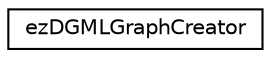 digraph "Graphical Class Hierarchy"
{
 // LATEX_PDF_SIZE
  edge [fontname="Helvetica",fontsize="10",labelfontname="Helvetica",labelfontsize="10"];
  node [fontname="Helvetica",fontsize="10",shape=record];
  rankdir="LR";
  Node0 [label="ezDGMLGraphCreator",height=0.2,width=0.4,color="black", fillcolor="white", style="filled",URL="$df/dd5/classez_d_g_m_l_graph_creator.htm",tooltip="This class encapsulates creating graphs from various core engine structures (like the game object gra..."];
}
